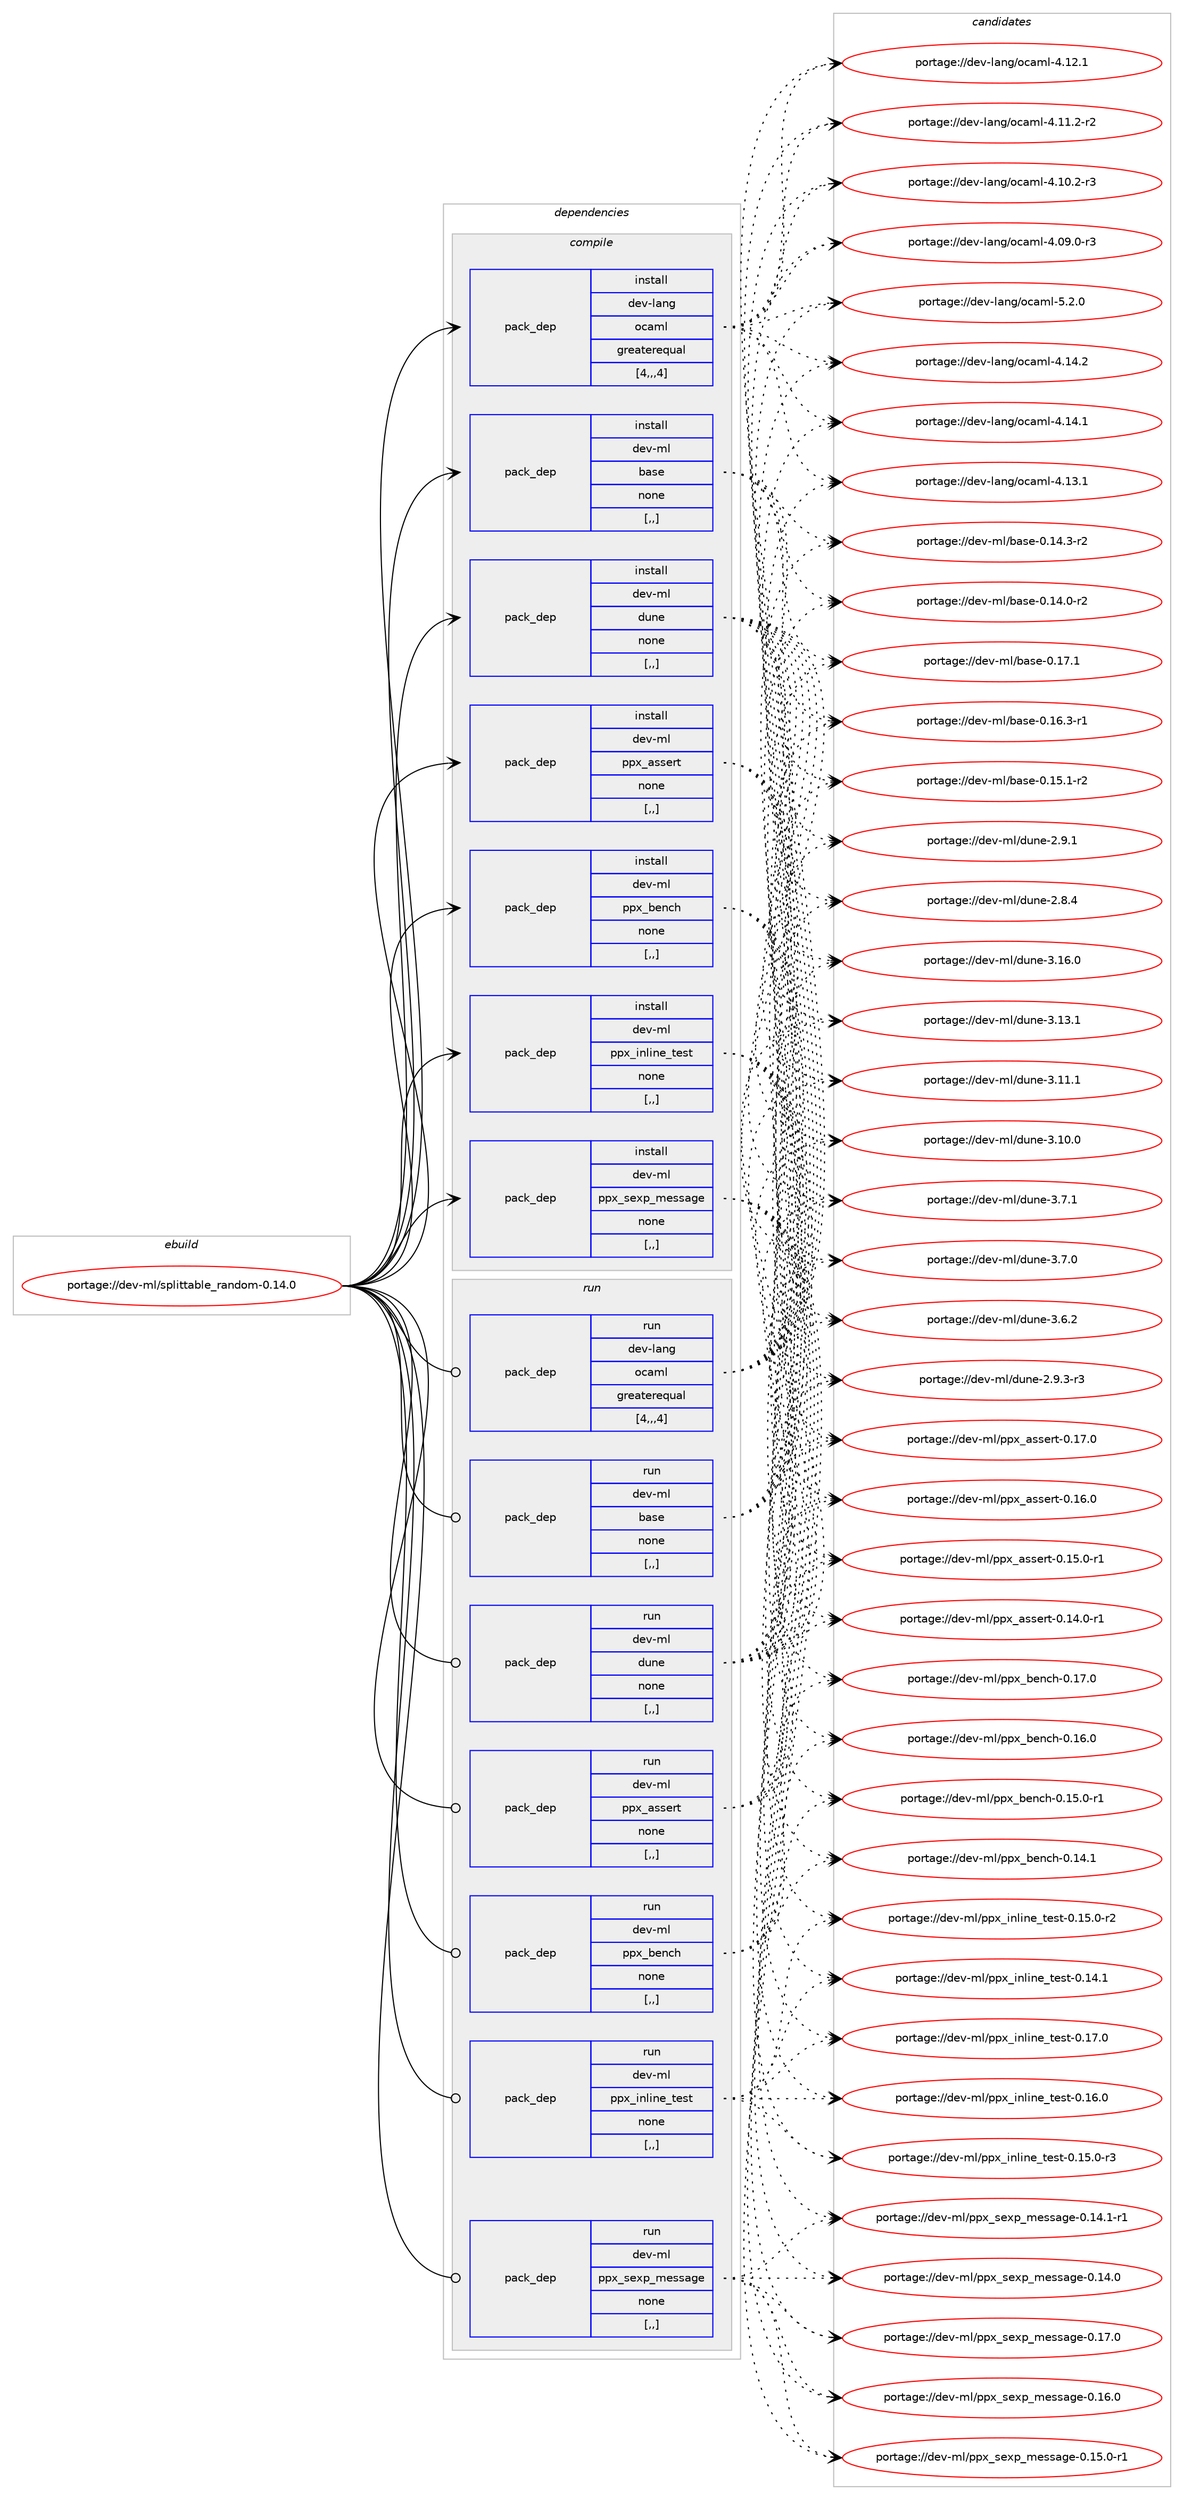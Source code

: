 digraph prolog {

# *************
# Graph options
# *************

newrank=true;
concentrate=true;
compound=true;
graph [rankdir=LR,fontname=Helvetica,fontsize=10,ranksep=1.5];#, ranksep=2.5, nodesep=0.2];
edge  [arrowhead=vee];
node  [fontname=Helvetica,fontsize=10];

# **********
# The ebuild
# **********

subgraph cluster_leftcol {
color=gray;
rank=same;
label=<<i>ebuild</i>>;
id [label="portage://dev-ml/splittable_random-0.14.0", color=red, width=4, href="../dev-ml/splittable_random-0.14.0.svg"];
}

# ****************
# The dependencies
# ****************

subgraph cluster_midcol {
color=gray;
label=<<i>dependencies</i>>;
subgraph cluster_compile {
fillcolor="#eeeeee";
style=filled;
label=<<i>compile</i>>;
subgraph pack93230 {
dependency123897 [label=<<TABLE BORDER="0" CELLBORDER="1" CELLSPACING="0" CELLPADDING="4" WIDTH="220"><TR><TD ROWSPAN="6" CELLPADDING="30">pack_dep</TD></TR><TR><TD WIDTH="110">install</TD></TR><TR><TD>dev-lang</TD></TR><TR><TD>ocaml</TD></TR><TR><TD>greaterequal</TD></TR><TR><TD>[4,,,4]</TD></TR></TABLE>>, shape=none, color=blue];
}
id:e -> dependency123897:w [weight=20,style="solid",arrowhead="vee"];
subgraph pack93231 {
dependency123898 [label=<<TABLE BORDER="0" CELLBORDER="1" CELLSPACING="0" CELLPADDING="4" WIDTH="220"><TR><TD ROWSPAN="6" CELLPADDING="30">pack_dep</TD></TR><TR><TD WIDTH="110">install</TD></TR><TR><TD>dev-ml</TD></TR><TR><TD>base</TD></TR><TR><TD>none</TD></TR><TR><TD>[,,]</TD></TR></TABLE>>, shape=none, color=blue];
}
id:e -> dependency123898:w [weight=20,style="solid",arrowhead="vee"];
subgraph pack93232 {
dependency123899 [label=<<TABLE BORDER="0" CELLBORDER="1" CELLSPACING="0" CELLPADDING="4" WIDTH="220"><TR><TD ROWSPAN="6" CELLPADDING="30">pack_dep</TD></TR><TR><TD WIDTH="110">install</TD></TR><TR><TD>dev-ml</TD></TR><TR><TD>dune</TD></TR><TR><TD>none</TD></TR><TR><TD>[,,]</TD></TR></TABLE>>, shape=none, color=blue];
}
id:e -> dependency123899:w [weight=20,style="solid",arrowhead="vee"];
subgraph pack93233 {
dependency123900 [label=<<TABLE BORDER="0" CELLBORDER="1" CELLSPACING="0" CELLPADDING="4" WIDTH="220"><TR><TD ROWSPAN="6" CELLPADDING="30">pack_dep</TD></TR><TR><TD WIDTH="110">install</TD></TR><TR><TD>dev-ml</TD></TR><TR><TD>ppx_assert</TD></TR><TR><TD>none</TD></TR><TR><TD>[,,]</TD></TR></TABLE>>, shape=none, color=blue];
}
id:e -> dependency123900:w [weight=20,style="solid",arrowhead="vee"];
subgraph pack93234 {
dependency123901 [label=<<TABLE BORDER="0" CELLBORDER="1" CELLSPACING="0" CELLPADDING="4" WIDTH="220"><TR><TD ROWSPAN="6" CELLPADDING="30">pack_dep</TD></TR><TR><TD WIDTH="110">install</TD></TR><TR><TD>dev-ml</TD></TR><TR><TD>ppx_bench</TD></TR><TR><TD>none</TD></TR><TR><TD>[,,]</TD></TR></TABLE>>, shape=none, color=blue];
}
id:e -> dependency123901:w [weight=20,style="solid",arrowhead="vee"];
subgraph pack93235 {
dependency123902 [label=<<TABLE BORDER="0" CELLBORDER="1" CELLSPACING="0" CELLPADDING="4" WIDTH="220"><TR><TD ROWSPAN="6" CELLPADDING="30">pack_dep</TD></TR><TR><TD WIDTH="110">install</TD></TR><TR><TD>dev-ml</TD></TR><TR><TD>ppx_inline_test</TD></TR><TR><TD>none</TD></TR><TR><TD>[,,]</TD></TR></TABLE>>, shape=none, color=blue];
}
id:e -> dependency123902:w [weight=20,style="solid",arrowhead="vee"];
subgraph pack93236 {
dependency123903 [label=<<TABLE BORDER="0" CELLBORDER="1" CELLSPACING="0" CELLPADDING="4" WIDTH="220"><TR><TD ROWSPAN="6" CELLPADDING="30">pack_dep</TD></TR><TR><TD WIDTH="110">install</TD></TR><TR><TD>dev-ml</TD></TR><TR><TD>ppx_sexp_message</TD></TR><TR><TD>none</TD></TR><TR><TD>[,,]</TD></TR></TABLE>>, shape=none, color=blue];
}
id:e -> dependency123903:w [weight=20,style="solid",arrowhead="vee"];
}
subgraph cluster_compileandrun {
fillcolor="#eeeeee";
style=filled;
label=<<i>compile and run</i>>;
}
subgraph cluster_run {
fillcolor="#eeeeee";
style=filled;
label=<<i>run</i>>;
subgraph pack93237 {
dependency123904 [label=<<TABLE BORDER="0" CELLBORDER="1" CELLSPACING="0" CELLPADDING="4" WIDTH="220"><TR><TD ROWSPAN="6" CELLPADDING="30">pack_dep</TD></TR><TR><TD WIDTH="110">run</TD></TR><TR><TD>dev-lang</TD></TR><TR><TD>ocaml</TD></TR><TR><TD>greaterequal</TD></TR><TR><TD>[4,,,4]</TD></TR></TABLE>>, shape=none, color=blue];
}
id:e -> dependency123904:w [weight=20,style="solid",arrowhead="odot"];
subgraph pack93238 {
dependency123905 [label=<<TABLE BORDER="0" CELLBORDER="1" CELLSPACING="0" CELLPADDING="4" WIDTH="220"><TR><TD ROWSPAN="6" CELLPADDING="30">pack_dep</TD></TR><TR><TD WIDTH="110">run</TD></TR><TR><TD>dev-ml</TD></TR><TR><TD>base</TD></TR><TR><TD>none</TD></TR><TR><TD>[,,]</TD></TR></TABLE>>, shape=none, color=blue];
}
id:e -> dependency123905:w [weight=20,style="solid",arrowhead="odot"];
subgraph pack93239 {
dependency123906 [label=<<TABLE BORDER="0" CELLBORDER="1" CELLSPACING="0" CELLPADDING="4" WIDTH="220"><TR><TD ROWSPAN="6" CELLPADDING="30">pack_dep</TD></TR><TR><TD WIDTH="110">run</TD></TR><TR><TD>dev-ml</TD></TR><TR><TD>dune</TD></TR><TR><TD>none</TD></TR><TR><TD>[,,]</TD></TR></TABLE>>, shape=none, color=blue];
}
id:e -> dependency123906:w [weight=20,style="solid",arrowhead="odot"];
subgraph pack93240 {
dependency123907 [label=<<TABLE BORDER="0" CELLBORDER="1" CELLSPACING="0" CELLPADDING="4" WIDTH="220"><TR><TD ROWSPAN="6" CELLPADDING="30">pack_dep</TD></TR><TR><TD WIDTH="110">run</TD></TR><TR><TD>dev-ml</TD></TR><TR><TD>ppx_assert</TD></TR><TR><TD>none</TD></TR><TR><TD>[,,]</TD></TR></TABLE>>, shape=none, color=blue];
}
id:e -> dependency123907:w [weight=20,style="solid",arrowhead="odot"];
subgraph pack93241 {
dependency123908 [label=<<TABLE BORDER="0" CELLBORDER="1" CELLSPACING="0" CELLPADDING="4" WIDTH="220"><TR><TD ROWSPAN="6" CELLPADDING="30">pack_dep</TD></TR><TR><TD WIDTH="110">run</TD></TR><TR><TD>dev-ml</TD></TR><TR><TD>ppx_bench</TD></TR><TR><TD>none</TD></TR><TR><TD>[,,]</TD></TR></TABLE>>, shape=none, color=blue];
}
id:e -> dependency123908:w [weight=20,style="solid",arrowhead="odot"];
subgraph pack93242 {
dependency123909 [label=<<TABLE BORDER="0" CELLBORDER="1" CELLSPACING="0" CELLPADDING="4" WIDTH="220"><TR><TD ROWSPAN="6" CELLPADDING="30">pack_dep</TD></TR><TR><TD WIDTH="110">run</TD></TR><TR><TD>dev-ml</TD></TR><TR><TD>ppx_inline_test</TD></TR><TR><TD>none</TD></TR><TR><TD>[,,]</TD></TR></TABLE>>, shape=none, color=blue];
}
id:e -> dependency123909:w [weight=20,style="solid",arrowhead="odot"];
subgraph pack93243 {
dependency123910 [label=<<TABLE BORDER="0" CELLBORDER="1" CELLSPACING="0" CELLPADDING="4" WIDTH="220"><TR><TD ROWSPAN="6" CELLPADDING="30">pack_dep</TD></TR><TR><TD WIDTH="110">run</TD></TR><TR><TD>dev-ml</TD></TR><TR><TD>ppx_sexp_message</TD></TR><TR><TD>none</TD></TR><TR><TD>[,,]</TD></TR></TABLE>>, shape=none, color=blue];
}
id:e -> dependency123910:w [weight=20,style="solid",arrowhead="odot"];
}
}

# **************
# The candidates
# **************

subgraph cluster_choices {
rank=same;
color=gray;
label=<<i>candidates</i>>;

subgraph choice93230 {
color=black;
nodesep=1;
choice1001011184510897110103471119997109108455346504648 [label="portage://dev-lang/ocaml-5.2.0", color=red, width=4,href="../dev-lang/ocaml-5.2.0.svg"];
choice100101118451089711010347111999710910845524649524650 [label="portage://dev-lang/ocaml-4.14.2", color=red, width=4,href="../dev-lang/ocaml-4.14.2.svg"];
choice100101118451089711010347111999710910845524649524649 [label="portage://dev-lang/ocaml-4.14.1", color=red, width=4,href="../dev-lang/ocaml-4.14.1.svg"];
choice100101118451089711010347111999710910845524649514649 [label="portage://dev-lang/ocaml-4.13.1", color=red, width=4,href="../dev-lang/ocaml-4.13.1.svg"];
choice100101118451089711010347111999710910845524649504649 [label="portage://dev-lang/ocaml-4.12.1", color=red, width=4,href="../dev-lang/ocaml-4.12.1.svg"];
choice1001011184510897110103471119997109108455246494946504511450 [label="portage://dev-lang/ocaml-4.11.2-r2", color=red, width=4,href="../dev-lang/ocaml-4.11.2-r2.svg"];
choice1001011184510897110103471119997109108455246494846504511451 [label="portage://dev-lang/ocaml-4.10.2-r3", color=red, width=4,href="../dev-lang/ocaml-4.10.2-r3.svg"];
choice1001011184510897110103471119997109108455246485746484511451 [label="portage://dev-lang/ocaml-4.09.0-r3", color=red, width=4,href="../dev-lang/ocaml-4.09.0-r3.svg"];
dependency123897:e -> choice1001011184510897110103471119997109108455346504648:w [style=dotted,weight="100"];
dependency123897:e -> choice100101118451089711010347111999710910845524649524650:w [style=dotted,weight="100"];
dependency123897:e -> choice100101118451089711010347111999710910845524649524649:w [style=dotted,weight="100"];
dependency123897:e -> choice100101118451089711010347111999710910845524649514649:w [style=dotted,weight="100"];
dependency123897:e -> choice100101118451089711010347111999710910845524649504649:w [style=dotted,weight="100"];
dependency123897:e -> choice1001011184510897110103471119997109108455246494946504511450:w [style=dotted,weight="100"];
dependency123897:e -> choice1001011184510897110103471119997109108455246494846504511451:w [style=dotted,weight="100"];
dependency123897:e -> choice1001011184510897110103471119997109108455246485746484511451:w [style=dotted,weight="100"];
}
subgraph choice93231 {
color=black;
nodesep=1;
choice1001011184510910847989711510145484649554649 [label="portage://dev-ml/base-0.17.1", color=red, width=4,href="../dev-ml/base-0.17.1.svg"];
choice10010111845109108479897115101454846495446514511449 [label="portage://dev-ml/base-0.16.3-r1", color=red, width=4,href="../dev-ml/base-0.16.3-r1.svg"];
choice10010111845109108479897115101454846495346494511450 [label="portage://dev-ml/base-0.15.1-r2", color=red, width=4,href="../dev-ml/base-0.15.1-r2.svg"];
choice10010111845109108479897115101454846495246514511450 [label="portage://dev-ml/base-0.14.3-r2", color=red, width=4,href="../dev-ml/base-0.14.3-r2.svg"];
choice10010111845109108479897115101454846495246484511450 [label="portage://dev-ml/base-0.14.0-r2", color=red, width=4,href="../dev-ml/base-0.14.0-r2.svg"];
dependency123898:e -> choice1001011184510910847989711510145484649554649:w [style=dotted,weight="100"];
dependency123898:e -> choice10010111845109108479897115101454846495446514511449:w [style=dotted,weight="100"];
dependency123898:e -> choice10010111845109108479897115101454846495346494511450:w [style=dotted,weight="100"];
dependency123898:e -> choice10010111845109108479897115101454846495246514511450:w [style=dotted,weight="100"];
dependency123898:e -> choice10010111845109108479897115101454846495246484511450:w [style=dotted,weight="100"];
}
subgraph choice93232 {
color=black;
nodesep=1;
choice100101118451091084710011711010145514649544648 [label="portage://dev-ml/dune-3.16.0", color=red, width=4,href="../dev-ml/dune-3.16.0.svg"];
choice100101118451091084710011711010145514649514649 [label="portage://dev-ml/dune-3.13.1", color=red, width=4,href="../dev-ml/dune-3.13.1.svg"];
choice100101118451091084710011711010145514649494649 [label="portage://dev-ml/dune-3.11.1", color=red, width=4,href="../dev-ml/dune-3.11.1.svg"];
choice100101118451091084710011711010145514649484648 [label="portage://dev-ml/dune-3.10.0", color=red, width=4,href="../dev-ml/dune-3.10.0.svg"];
choice1001011184510910847100117110101455146554649 [label="portage://dev-ml/dune-3.7.1", color=red, width=4,href="../dev-ml/dune-3.7.1.svg"];
choice1001011184510910847100117110101455146554648 [label="portage://dev-ml/dune-3.7.0", color=red, width=4,href="../dev-ml/dune-3.7.0.svg"];
choice1001011184510910847100117110101455146544650 [label="portage://dev-ml/dune-3.6.2", color=red, width=4,href="../dev-ml/dune-3.6.2.svg"];
choice10010111845109108471001171101014550465746514511451 [label="portage://dev-ml/dune-2.9.3-r3", color=red, width=4,href="../dev-ml/dune-2.9.3-r3.svg"];
choice1001011184510910847100117110101455046574649 [label="portage://dev-ml/dune-2.9.1", color=red, width=4,href="../dev-ml/dune-2.9.1.svg"];
choice1001011184510910847100117110101455046564652 [label="portage://dev-ml/dune-2.8.4", color=red, width=4,href="../dev-ml/dune-2.8.4.svg"];
dependency123899:e -> choice100101118451091084710011711010145514649544648:w [style=dotted,weight="100"];
dependency123899:e -> choice100101118451091084710011711010145514649514649:w [style=dotted,weight="100"];
dependency123899:e -> choice100101118451091084710011711010145514649494649:w [style=dotted,weight="100"];
dependency123899:e -> choice100101118451091084710011711010145514649484648:w [style=dotted,weight="100"];
dependency123899:e -> choice1001011184510910847100117110101455146554649:w [style=dotted,weight="100"];
dependency123899:e -> choice1001011184510910847100117110101455146554648:w [style=dotted,weight="100"];
dependency123899:e -> choice1001011184510910847100117110101455146544650:w [style=dotted,weight="100"];
dependency123899:e -> choice10010111845109108471001171101014550465746514511451:w [style=dotted,weight="100"];
dependency123899:e -> choice1001011184510910847100117110101455046574649:w [style=dotted,weight="100"];
dependency123899:e -> choice1001011184510910847100117110101455046564652:w [style=dotted,weight="100"];
}
subgraph choice93233 {
color=black;
nodesep=1;
choice1001011184510910847112112120959711511510111411645484649554648 [label="portage://dev-ml/ppx_assert-0.17.0", color=red, width=4,href="../dev-ml/ppx_assert-0.17.0.svg"];
choice1001011184510910847112112120959711511510111411645484649544648 [label="portage://dev-ml/ppx_assert-0.16.0", color=red, width=4,href="../dev-ml/ppx_assert-0.16.0.svg"];
choice10010111845109108471121121209597115115101114116454846495346484511449 [label="portage://dev-ml/ppx_assert-0.15.0-r1", color=red, width=4,href="../dev-ml/ppx_assert-0.15.0-r1.svg"];
choice10010111845109108471121121209597115115101114116454846495246484511449 [label="portage://dev-ml/ppx_assert-0.14.0-r1", color=red, width=4,href="../dev-ml/ppx_assert-0.14.0-r1.svg"];
dependency123900:e -> choice1001011184510910847112112120959711511510111411645484649554648:w [style=dotted,weight="100"];
dependency123900:e -> choice1001011184510910847112112120959711511510111411645484649544648:w [style=dotted,weight="100"];
dependency123900:e -> choice10010111845109108471121121209597115115101114116454846495346484511449:w [style=dotted,weight="100"];
dependency123900:e -> choice10010111845109108471121121209597115115101114116454846495246484511449:w [style=dotted,weight="100"];
}
subgraph choice93234 {
color=black;
nodesep=1;
choice100101118451091084711211212095981011109910445484649554648 [label="portage://dev-ml/ppx_bench-0.17.0", color=red, width=4,href="../dev-ml/ppx_bench-0.17.0.svg"];
choice100101118451091084711211212095981011109910445484649544648 [label="portage://dev-ml/ppx_bench-0.16.0", color=red, width=4,href="../dev-ml/ppx_bench-0.16.0.svg"];
choice1001011184510910847112112120959810111099104454846495346484511449 [label="portage://dev-ml/ppx_bench-0.15.0-r1", color=red, width=4,href="../dev-ml/ppx_bench-0.15.0-r1.svg"];
choice100101118451091084711211212095981011109910445484649524649 [label="portage://dev-ml/ppx_bench-0.14.1", color=red, width=4,href="../dev-ml/ppx_bench-0.14.1.svg"];
dependency123901:e -> choice100101118451091084711211212095981011109910445484649554648:w [style=dotted,weight="100"];
dependency123901:e -> choice100101118451091084711211212095981011109910445484649544648:w [style=dotted,weight="100"];
dependency123901:e -> choice1001011184510910847112112120959810111099104454846495346484511449:w [style=dotted,weight="100"];
dependency123901:e -> choice100101118451091084711211212095981011109910445484649524649:w [style=dotted,weight="100"];
}
subgraph choice93235 {
color=black;
nodesep=1;
choice1001011184510910847112112120951051101081051101019511610111511645484649554648 [label="portage://dev-ml/ppx_inline_test-0.17.0", color=red, width=4,href="../dev-ml/ppx_inline_test-0.17.0.svg"];
choice1001011184510910847112112120951051101081051101019511610111511645484649544648 [label="portage://dev-ml/ppx_inline_test-0.16.0", color=red, width=4,href="../dev-ml/ppx_inline_test-0.16.0.svg"];
choice10010111845109108471121121209510511010810511010195116101115116454846495346484511451 [label="portage://dev-ml/ppx_inline_test-0.15.0-r3", color=red, width=4,href="../dev-ml/ppx_inline_test-0.15.0-r3.svg"];
choice10010111845109108471121121209510511010810511010195116101115116454846495346484511450 [label="portage://dev-ml/ppx_inline_test-0.15.0-r2", color=red, width=4,href="../dev-ml/ppx_inline_test-0.15.0-r2.svg"];
choice1001011184510910847112112120951051101081051101019511610111511645484649524649 [label="portage://dev-ml/ppx_inline_test-0.14.1", color=red, width=4,href="../dev-ml/ppx_inline_test-0.14.1.svg"];
dependency123902:e -> choice1001011184510910847112112120951051101081051101019511610111511645484649554648:w [style=dotted,weight="100"];
dependency123902:e -> choice1001011184510910847112112120951051101081051101019511610111511645484649544648:w [style=dotted,weight="100"];
dependency123902:e -> choice10010111845109108471121121209510511010810511010195116101115116454846495346484511451:w [style=dotted,weight="100"];
dependency123902:e -> choice10010111845109108471121121209510511010810511010195116101115116454846495346484511450:w [style=dotted,weight="100"];
dependency123902:e -> choice1001011184510910847112112120951051101081051101019511610111511645484649524649:w [style=dotted,weight="100"];
}
subgraph choice93236 {
color=black;
nodesep=1;
choice100101118451091084711211212095115101120112951091011151159710310145484649554648 [label="portage://dev-ml/ppx_sexp_message-0.17.0", color=red, width=4,href="../dev-ml/ppx_sexp_message-0.17.0.svg"];
choice100101118451091084711211212095115101120112951091011151159710310145484649544648 [label="portage://dev-ml/ppx_sexp_message-0.16.0", color=red, width=4,href="../dev-ml/ppx_sexp_message-0.16.0.svg"];
choice1001011184510910847112112120951151011201129510910111511597103101454846495346484511449 [label="portage://dev-ml/ppx_sexp_message-0.15.0-r1", color=red, width=4,href="../dev-ml/ppx_sexp_message-0.15.0-r1.svg"];
choice1001011184510910847112112120951151011201129510910111511597103101454846495246494511449 [label="portage://dev-ml/ppx_sexp_message-0.14.1-r1", color=red, width=4,href="../dev-ml/ppx_sexp_message-0.14.1-r1.svg"];
choice100101118451091084711211212095115101120112951091011151159710310145484649524648 [label="portage://dev-ml/ppx_sexp_message-0.14.0", color=red, width=4,href="../dev-ml/ppx_sexp_message-0.14.0.svg"];
dependency123903:e -> choice100101118451091084711211212095115101120112951091011151159710310145484649554648:w [style=dotted,weight="100"];
dependency123903:e -> choice100101118451091084711211212095115101120112951091011151159710310145484649544648:w [style=dotted,weight="100"];
dependency123903:e -> choice1001011184510910847112112120951151011201129510910111511597103101454846495346484511449:w [style=dotted,weight="100"];
dependency123903:e -> choice1001011184510910847112112120951151011201129510910111511597103101454846495246494511449:w [style=dotted,weight="100"];
dependency123903:e -> choice100101118451091084711211212095115101120112951091011151159710310145484649524648:w [style=dotted,weight="100"];
}
subgraph choice93237 {
color=black;
nodesep=1;
choice1001011184510897110103471119997109108455346504648 [label="portage://dev-lang/ocaml-5.2.0", color=red, width=4,href="../dev-lang/ocaml-5.2.0.svg"];
choice100101118451089711010347111999710910845524649524650 [label="portage://dev-lang/ocaml-4.14.2", color=red, width=4,href="../dev-lang/ocaml-4.14.2.svg"];
choice100101118451089711010347111999710910845524649524649 [label="portage://dev-lang/ocaml-4.14.1", color=red, width=4,href="../dev-lang/ocaml-4.14.1.svg"];
choice100101118451089711010347111999710910845524649514649 [label="portage://dev-lang/ocaml-4.13.1", color=red, width=4,href="../dev-lang/ocaml-4.13.1.svg"];
choice100101118451089711010347111999710910845524649504649 [label="portage://dev-lang/ocaml-4.12.1", color=red, width=4,href="../dev-lang/ocaml-4.12.1.svg"];
choice1001011184510897110103471119997109108455246494946504511450 [label="portage://dev-lang/ocaml-4.11.2-r2", color=red, width=4,href="../dev-lang/ocaml-4.11.2-r2.svg"];
choice1001011184510897110103471119997109108455246494846504511451 [label="portage://dev-lang/ocaml-4.10.2-r3", color=red, width=4,href="../dev-lang/ocaml-4.10.2-r3.svg"];
choice1001011184510897110103471119997109108455246485746484511451 [label="portage://dev-lang/ocaml-4.09.0-r3", color=red, width=4,href="../dev-lang/ocaml-4.09.0-r3.svg"];
dependency123904:e -> choice1001011184510897110103471119997109108455346504648:w [style=dotted,weight="100"];
dependency123904:e -> choice100101118451089711010347111999710910845524649524650:w [style=dotted,weight="100"];
dependency123904:e -> choice100101118451089711010347111999710910845524649524649:w [style=dotted,weight="100"];
dependency123904:e -> choice100101118451089711010347111999710910845524649514649:w [style=dotted,weight="100"];
dependency123904:e -> choice100101118451089711010347111999710910845524649504649:w [style=dotted,weight="100"];
dependency123904:e -> choice1001011184510897110103471119997109108455246494946504511450:w [style=dotted,weight="100"];
dependency123904:e -> choice1001011184510897110103471119997109108455246494846504511451:w [style=dotted,weight="100"];
dependency123904:e -> choice1001011184510897110103471119997109108455246485746484511451:w [style=dotted,weight="100"];
}
subgraph choice93238 {
color=black;
nodesep=1;
choice1001011184510910847989711510145484649554649 [label="portage://dev-ml/base-0.17.1", color=red, width=4,href="../dev-ml/base-0.17.1.svg"];
choice10010111845109108479897115101454846495446514511449 [label="portage://dev-ml/base-0.16.3-r1", color=red, width=4,href="../dev-ml/base-0.16.3-r1.svg"];
choice10010111845109108479897115101454846495346494511450 [label="portage://dev-ml/base-0.15.1-r2", color=red, width=4,href="../dev-ml/base-0.15.1-r2.svg"];
choice10010111845109108479897115101454846495246514511450 [label="portage://dev-ml/base-0.14.3-r2", color=red, width=4,href="../dev-ml/base-0.14.3-r2.svg"];
choice10010111845109108479897115101454846495246484511450 [label="portage://dev-ml/base-0.14.0-r2", color=red, width=4,href="../dev-ml/base-0.14.0-r2.svg"];
dependency123905:e -> choice1001011184510910847989711510145484649554649:w [style=dotted,weight="100"];
dependency123905:e -> choice10010111845109108479897115101454846495446514511449:w [style=dotted,weight="100"];
dependency123905:e -> choice10010111845109108479897115101454846495346494511450:w [style=dotted,weight="100"];
dependency123905:e -> choice10010111845109108479897115101454846495246514511450:w [style=dotted,weight="100"];
dependency123905:e -> choice10010111845109108479897115101454846495246484511450:w [style=dotted,weight="100"];
}
subgraph choice93239 {
color=black;
nodesep=1;
choice100101118451091084710011711010145514649544648 [label="portage://dev-ml/dune-3.16.0", color=red, width=4,href="../dev-ml/dune-3.16.0.svg"];
choice100101118451091084710011711010145514649514649 [label="portage://dev-ml/dune-3.13.1", color=red, width=4,href="../dev-ml/dune-3.13.1.svg"];
choice100101118451091084710011711010145514649494649 [label="portage://dev-ml/dune-3.11.1", color=red, width=4,href="../dev-ml/dune-3.11.1.svg"];
choice100101118451091084710011711010145514649484648 [label="portage://dev-ml/dune-3.10.0", color=red, width=4,href="../dev-ml/dune-3.10.0.svg"];
choice1001011184510910847100117110101455146554649 [label="portage://dev-ml/dune-3.7.1", color=red, width=4,href="../dev-ml/dune-3.7.1.svg"];
choice1001011184510910847100117110101455146554648 [label="portage://dev-ml/dune-3.7.0", color=red, width=4,href="../dev-ml/dune-3.7.0.svg"];
choice1001011184510910847100117110101455146544650 [label="portage://dev-ml/dune-3.6.2", color=red, width=4,href="../dev-ml/dune-3.6.2.svg"];
choice10010111845109108471001171101014550465746514511451 [label="portage://dev-ml/dune-2.9.3-r3", color=red, width=4,href="../dev-ml/dune-2.9.3-r3.svg"];
choice1001011184510910847100117110101455046574649 [label="portage://dev-ml/dune-2.9.1", color=red, width=4,href="../dev-ml/dune-2.9.1.svg"];
choice1001011184510910847100117110101455046564652 [label="portage://dev-ml/dune-2.8.4", color=red, width=4,href="../dev-ml/dune-2.8.4.svg"];
dependency123906:e -> choice100101118451091084710011711010145514649544648:w [style=dotted,weight="100"];
dependency123906:e -> choice100101118451091084710011711010145514649514649:w [style=dotted,weight="100"];
dependency123906:e -> choice100101118451091084710011711010145514649494649:w [style=dotted,weight="100"];
dependency123906:e -> choice100101118451091084710011711010145514649484648:w [style=dotted,weight="100"];
dependency123906:e -> choice1001011184510910847100117110101455146554649:w [style=dotted,weight="100"];
dependency123906:e -> choice1001011184510910847100117110101455146554648:w [style=dotted,weight="100"];
dependency123906:e -> choice1001011184510910847100117110101455146544650:w [style=dotted,weight="100"];
dependency123906:e -> choice10010111845109108471001171101014550465746514511451:w [style=dotted,weight="100"];
dependency123906:e -> choice1001011184510910847100117110101455046574649:w [style=dotted,weight="100"];
dependency123906:e -> choice1001011184510910847100117110101455046564652:w [style=dotted,weight="100"];
}
subgraph choice93240 {
color=black;
nodesep=1;
choice1001011184510910847112112120959711511510111411645484649554648 [label="portage://dev-ml/ppx_assert-0.17.0", color=red, width=4,href="../dev-ml/ppx_assert-0.17.0.svg"];
choice1001011184510910847112112120959711511510111411645484649544648 [label="portage://dev-ml/ppx_assert-0.16.0", color=red, width=4,href="../dev-ml/ppx_assert-0.16.0.svg"];
choice10010111845109108471121121209597115115101114116454846495346484511449 [label="portage://dev-ml/ppx_assert-0.15.0-r1", color=red, width=4,href="../dev-ml/ppx_assert-0.15.0-r1.svg"];
choice10010111845109108471121121209597115115101114116454846495246484511449 [label="portage://dev-ml/ppx_assert-0.14.0-r1", color=red, width=4,href="../dev-ml/ppx_assert-0.14.0-r1.svg"];
dependency123907:e -> choice1001011184510910847112112120959711511510111411645484649554648:w [style=dotted,weight="100"];
dependency123907:e -> choice1001011184510910847112112120959711511510111411645484649544648:w [style=dotted,weight="100"];
dependency123907:e -> choice10010111845109108471121121209597115115101114116454846495346484511449:w [style=dotted,weight="100"];
dependency123907:e -> choice10010111845109108471121121209597115115101114116454846495246484511449:w [style=dotted,weight="100"];
}
subgraph choice93241 {
color=black;
nodesep=1;
choice100101118451091084711211212095981011109910445484649554648 [label="portage://dev-ml/ppx_bench-0.17.0", color=red, width=4,href="../dev-ml/ppx_bench-0.17.0.svg"];
choice100101118451091084711211212095981011109910445484649544648 [label="portage://dev-ml/ppx_bench-0.16.0", color=red, width=4,href="../dev-ml/ppx_bench-0.16.0.svg"];
choice1001011184510910847112112120959810111099104454846495346484511449 [label="portage://dev-ml/ppx_bench-0.15.0-r1", color=red, width=4,href="../dev-ml/ppx_bench-0.15.0-r1.svg"];
choice100101118451091084711211212095981011109910445484649524649 [label="portage://dev-ml/ppx_bench-0.14.1", color=red, width=4,href="../dev-ml/ppx_bench-0.14.1.svg"];
dependency123908:e -> choice100101118451091084711211212095981011109910445484649554648:w [style=dotted,weight="100"];
dependency123908:e -> choice100101118451091084711211212095981011109910445484649544648:w [style=dotted,weight="100"];
dependency123908:e -> choice1001011184510910847112112120959810111099104454846495346484511449:w [style=dotted,weight="100"];
dependency123908:e -> choice100101118451091084711211212095981011109910445484649524649:w [style=dotted,weight="100"];
}
subgraph choice93242 {
color=black;
nodesep=1;
choice1001011184510910847112112120951051101081051101019511610111511645484649554648 [label="portage://dev-ml/ppx_inline_test-0.17.0", color=red, width=4,href="../dev-ml/ppx_inline_test-0.17.0.svg"];
choice1001011184510910847112112120951051101081051101019511610111511645484649544648 [label="portage://dev-ml/ppx_inline_test-0.16.0", color=red, width=4,href="../dev-ml/ppx_inline_test-0.16.0.svg"];
choice10010111845109108471121121209510511010810511010195116101115116454846495346484511451 [label="portage://dev-ml/ppx_inline_test-0.15.0-r3", color=red, width=4,href="../dev-ml/ppx_inline_test-0.15.0-r3.svg"];
choice10010111845109108471121121209510511010810511010195116101115116454846495346484511450 [label="portage://dev-ml/ppx_inline_test-0.15.0-r2", color=red, width=4,href="../dev-ml/ppx_inline_test-0.15.0-r2.svg"];
choice1001011184510910847112112120951051101081051101019511610111511645484649524649 [label="portage://dev-ml/ppx_inline_test-0.14.1", color=red, width=4,href="../dev-ml/ppx_inline_test-0.14.1.svg"];
dependency123909:e -> choice1001011184510910847112112120951051101081051101019511610111511645484649554648:w [style=dotted,weight="100"];
dependency123909:e -> choice1001011184510910847112112120951051101081051101019511610111511645484649544648:w [style=dotted,weight="100"];
dependency123909:e -> choice10010111845109108471121121209510511010810511010195116101115116454846495346484511451:w [style=dotted,weight="100"];
dependency123909:e -> choice10010111845109108471121121209510511010810511010195116101115116454846495346484511450:w [style=dotted,weight="100"];
dependency123909:e -> choice1001011184510910847112112120951051101081051101019511610111511645484649524649:w [style=dotted,weight="100"];
}
subgraph choice93243 {
color=black;
nodesep=1;
choice100101118451091084711211212095115101120112951091011151159710310145484649554648 [label="portage://dev-ml/ppx_sexp_message-0.17.0", color=red, width=4,href="../dev-ml/ppx_sexp_message-0.17.0.svg"];
choice100101118451091084711211212095115101120112951091011151159710310145484649544648 [label="portage://dev-ml/ppx_sexp_message-0.16.0", color=red, width=4,href="../dev-ml/ppx_sexp_message-0.16.0.svg"];
choice1001011184510910847112112120951151011201129510910111511597103101454846495346484511449 [label="portage://dev-ml/ppx_sexp_message-0.15.0-r1", color=red, width=4,href="../dev-ml/ppx_sexp_message-0.15.0-r1.svg"];
choice1001011184510910847112112120951151011201129510910111511597103101454846495246494511449 [label="portage://dev-ml/ppx_sexp_message-0.14.1-r1", color=red, width=4,href="../dev-ml/ppx_sexp_message-0.14.1-r1.svg"];
choice100101118451091084711211212095115101120112951091011151159710310145484649524648 [label="portage://dev-ml/ppx_sexp_message-0.14.0", color=red, width=4,href="../dev-ml/ppx_sexp_message-0.14.0.svg"];
dependency123910:e -> choice100101118451091084711211212095115101120112951091011151159710310145484649554648:w [style=dotted,weight="100"];
dependency123910:e -> choice100101118451091084711211212095115101120112951091011151159710310145484649544648:w [style=dotted,weight="100"];
dependency123910:e -> choice1001011184510910847112112120951151011201129510910111511597103101454846495346484511449:w [style=dotted,weight="100"];
dependency123910:e -> choice1001011184510910847112112120951151011201129510910111511597103101454846495246494511449:w [style=dotted,weight="100"];
dependency123910:e -> choice100101118451091084711211212095115101120112951091011151159710310145484649524648:w [style=dotted,weight="100"];
}
}

}
